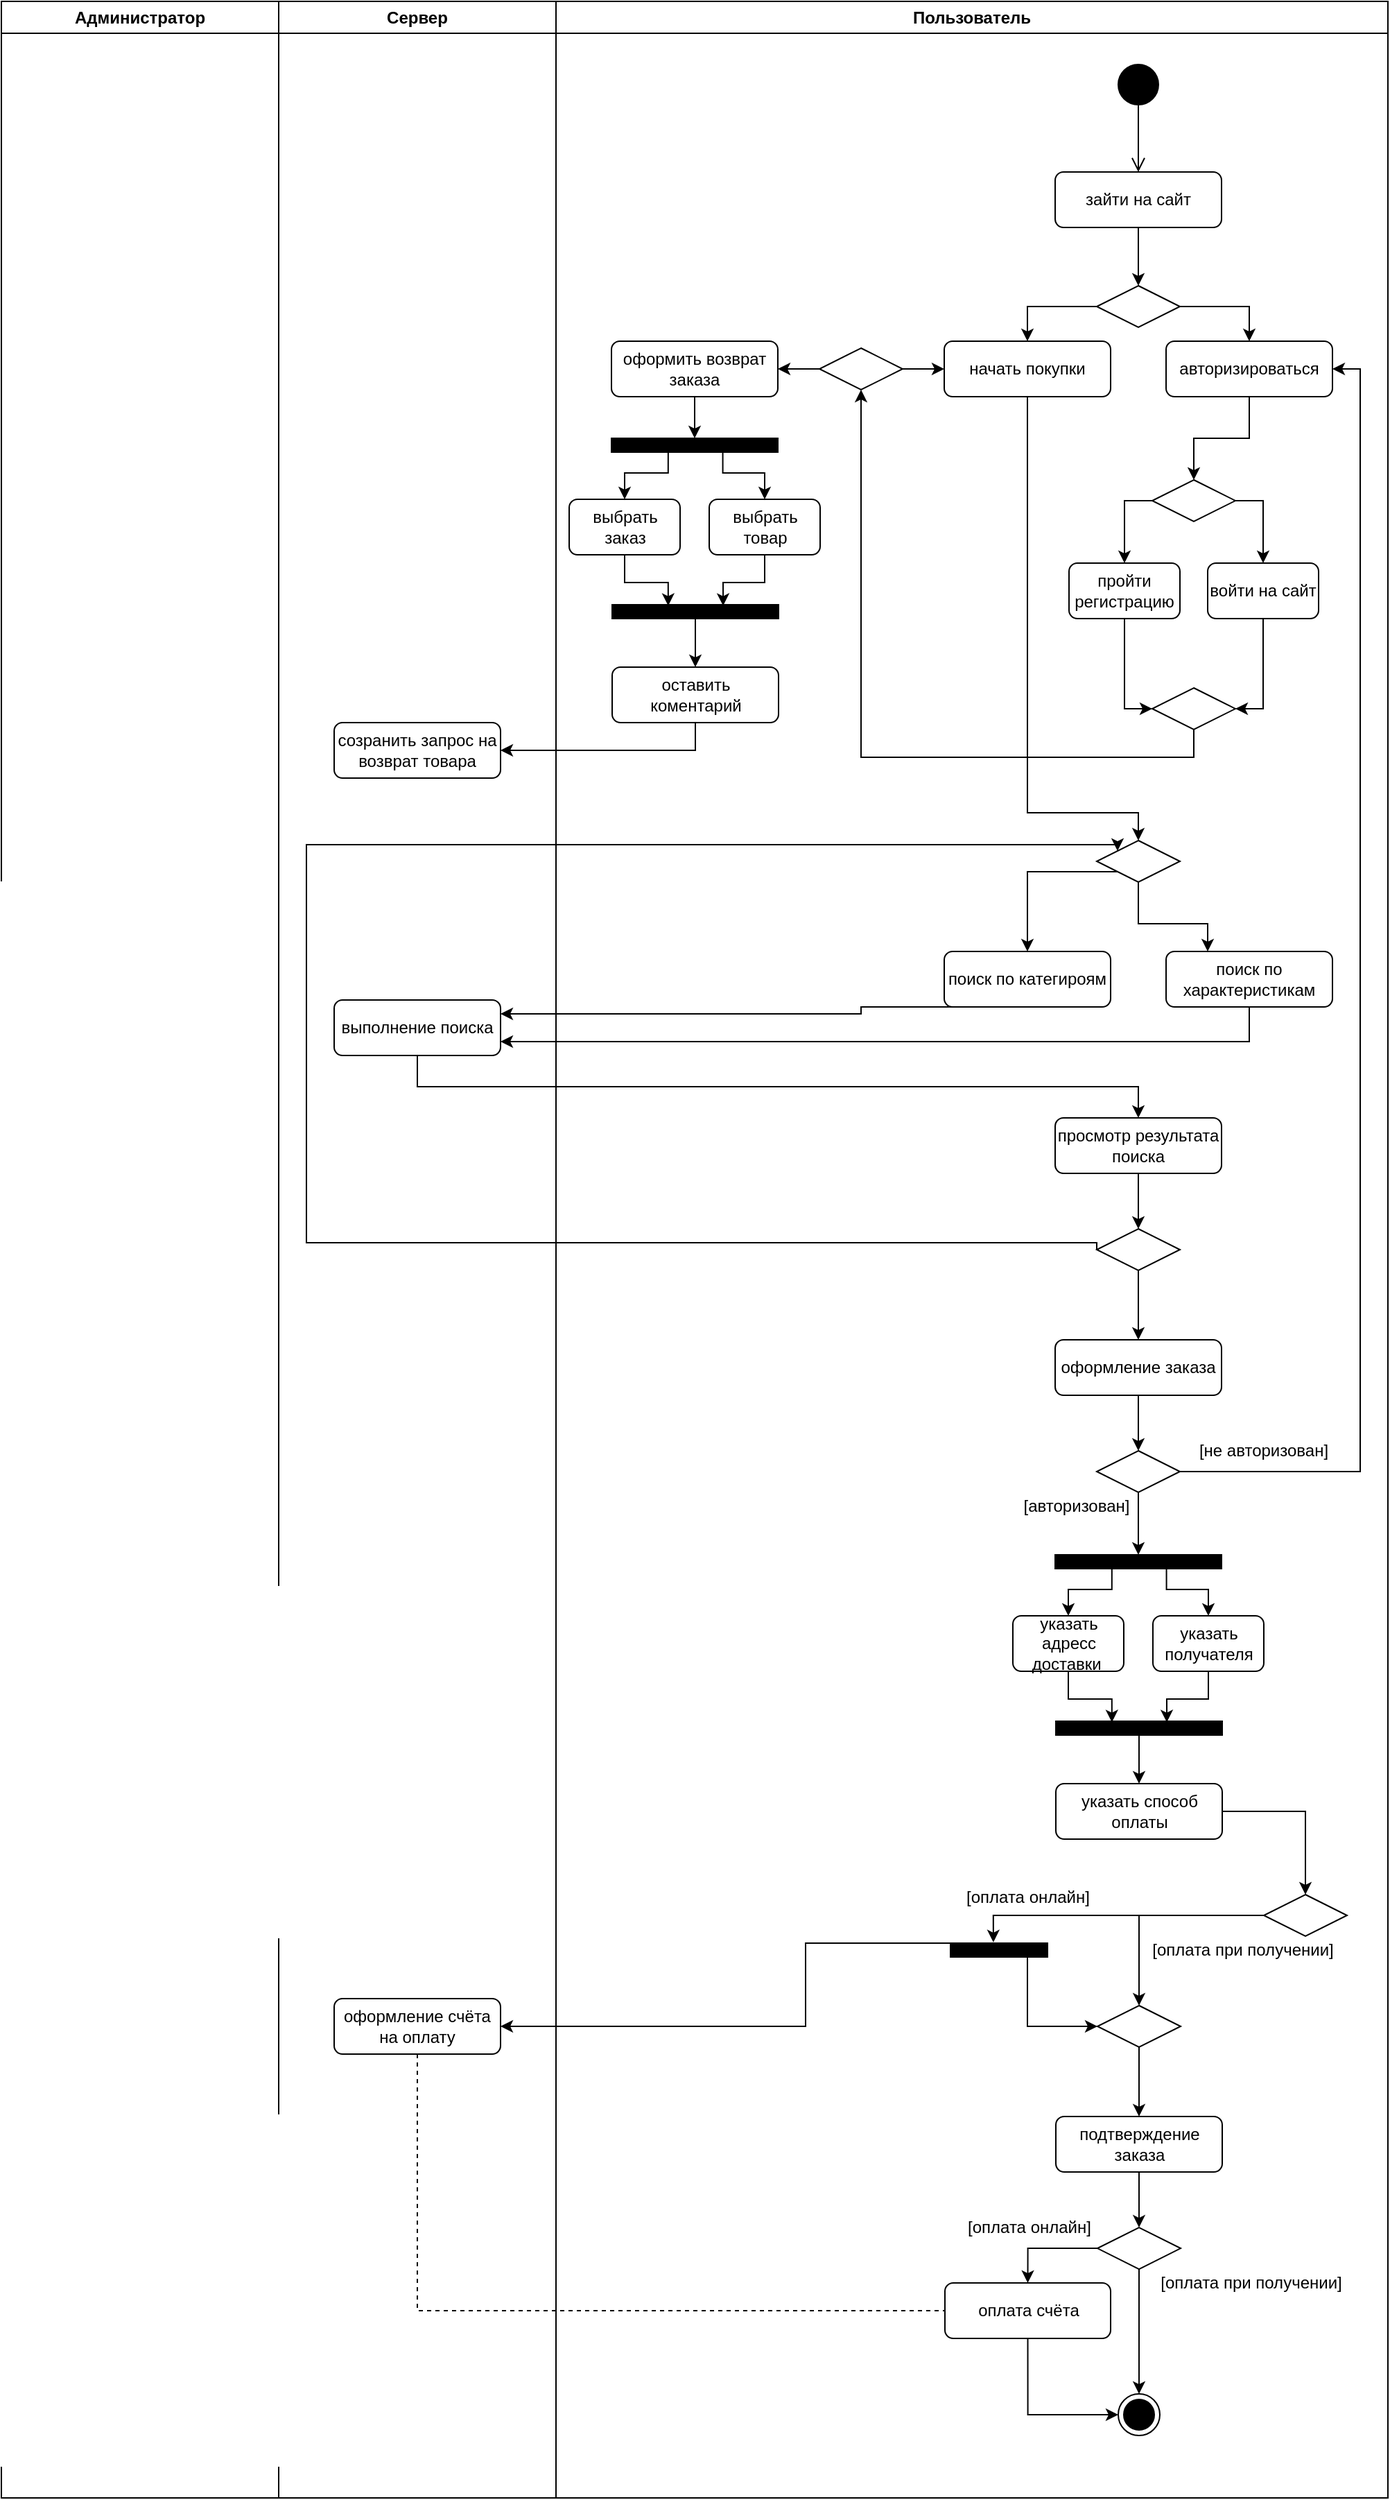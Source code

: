 <mxfile version="12.9.6" type="github">
  <diagram name="Page-1" id="e7e014a7-5840-1c2e-5031-d8a46d1fe8dd">
    <mxGraphModel dx="1708" dy="498" grid="1" gridSize="10" guides="1" tooltips="1" connect="1" arrows="1" fold="1" page="1" pageScale="1" pageWidth="1169" pageHeight="826" background="#ffffff" math="0" shadow="0">
      <root>
        <mxCell id="0" />
        <mxCell id="1" parent="0" />
        <mxCell id="2" value="Пользователь" style="swimlane;whiteSpace=wrap" parent="1" vertex="1">
          <mxGeometry x="-80" y="120" width="600" height="1800" as="geometry" />
        </mxCell>
        <mxCell id="5" value="" style="ellipse;shape=startState;fillColor=#000000;strokeColor=#000000;strokeWidth=8;" parent="2" vertex="1">
          <mxGeometry x="405" y="45" width="30" height="30" as="geometry" />
        </mxCell>
        <mxCell id="6" value="" style="edgeStyle=elbowEdgeStyle;elbow=horizontal;verticalAlign=bottom;endArrow=open;endSize=8;strokeColor=#000000;endFill=1;rounded=0;exitX=0.5;exitY=1;exitDx=0;exitDy=0;entryX=0.5;entryY=0;entryDx=0;entryDy=0;" parent="2" source="5" target="7" edge="1">
          <mxGeometry x="420" y="53" as="geometry">
            <mxPoint x="435" y="123" as="targetPoint" />
          </mxGeometry>
        </mxCell>
        <mxCell id="7" value="зайти на сайт" style="rounded=1;whiteSpace=wrap;html=1;fontFamily=Helvetica;fontSize=12;fontColor=#000000;align=center;strokeColor=#000000;fillColor=#ffffff;" parent="2" vertex="1">
          <mxGeometry x="360" y="123" width="120" height="40" as="geometry" />
        </mxCell>
        <mxCell id="OqD31-0FcYBVBra8Ghr_-73" value="" style="edgeStyle=orthogonalEdgeStyle;rounded=0;orthogonalLoop=1;jettySize=auto;html=1;strokeColor=#000000;entryX=0.5;entryY=0;entryDx=0;entryDy=0;exitX=1;exitY=0.5;exitDx=0;exitDy=0;" parent="2" source="OqD31-0FcYBVBra8Ghr_-70" target="OqD31-0FcYBVBra8Ghr_-76" edge="1">
          <mxGeometry relative="1" as="geometry">
            <mxPoint x="530.0" y="220.0" as="targetPoint" />
            <Array as="points">
              <mxPoint x="500" y="220" />
            </Array>
          </mxGeometry>
        </mxCell>
        <mxCell id="OqD31-0FcYBVBra8Ghr_-75" value="" style="edgeStyle=orthogonalEdgeStyle;rounded=0;orthogonalLoop=1;jettySize=auto;html=1;strokeColor=#000000;entryX=0.5;entryY=0;entryDx=0;entryDy=0;exitX=0;exitY=0.5;exitDx=0;exitDy=0;" parent="2" source="OqD31-0FcYBVBra8Ghr_-70" target="OqD31-0FcYBVBra8Ghr_-77" edge="1">
          <mxGeometry relative="1" as="geometry">
            <mxPoint x="310" y="220.0" as="targetPoint" />
            <Array as="points">
              <mxPoint x="340" y="220" />
            </Array>
          </mxGeometry>
        </mxCell>
        <mxCell id="OqD31-0FcYBVBra8Ghr_-70" value="" style="rhombus;whiteSpace=wrap;html=1;strokeColor=#000000;strokeWidth=1;fillColor=#FFFFFF;" parent="2" vertex="1">
          <mxGeometry x="390" y="205" width="60" height="30" as="geometry" />
        </mxCell>
        <mxCell id="OqD31-0FcYBVBra8Ghr_-71" value="" style="edgeStyle=orthogonalEdgeStyle;rounded=0;orthogonalLoop=1;jettySize=auto;html=1;strokeColor=#000000;" parent="2" source="7" target="OqD31-0FcYBVBra8Ghr_-70" edge="1">
          <mxGeometry relative="1" as="geometry">
            <mxPoint x="460.0" y="283" as="sourcePoint" />
            <mxPoint x="460.0" y="325.0" as="targetPoint" />
          </mxGeometry>
        </mxCell>
        <mxCell id="OqD31-0FcYBVBra8Ghr_-79" value="" style="edgeStyle=orthogonalEdgeStyle;rounded=0;orthogonalLoop=1;jettySize=auto;html=1;strokeColor=#000000;exitX=0.5;exitY=1;exitDx=0;exitDy=0;entryX=0.5;entryY=0;entryDx=0;entryDy=0;" parent="2" source="OqD31-0FcYBVBra8Ghr_-76" target="OqD31-0FcYBVBra8Ghr_-89" edge="1">
          <mxGeometry relative="1" as="geometry" />
        </mxCell>
        <mxCell id="OqD31-0FcYBVBra8Ghr_-76" value="авторизироваться" style="rounded=1;whiteSpace=wrap;html=1;fontFamily=Helvetica;fontSize=12;fontColor=#000000;align=center;strokeColor=#000000;fillColor=#ffffff;" parent="2" vertex="1">
          <mxGeometry x="440" y="245" width="120" height="40" as="geometry" />
        </mxCell>
        <mxCell id="OqD31-0FcYBVBra8Ghr_-88" style="edgeStyle=orthogonalEdgeStyle;rounded=0;orthogonalLoop=1;jettySize=auto;html=1;exitX=0.5;exitY=1;exitDx=0;exitDy=0;entryX=0;entryY=0.5;entryDx=0;entryDy=0;strokeColor=#000000;" parent="2" source="OqD31-0FcYBVBra8Ghr_-80" target="OqD31-0FcYBVBra8Ghr_-95" edge="1">
          <mxGeometry relative="1" as="geometry">
            <mxPoint x="470.0" y="490" as="targetPoint" />
          </mxGeometry>
        </mxCell>
        <mxCell id="OqD31-0FcYBVBra8Ghr_-80" value="пройти&lt;br&gt;регистрацию" style="rounded=1;whiteSpace=wrap;html=1;fontFamily=Helvetica;fontSize=12;fontColor=#000000;align=center;strokeColor=#000000;fillColor=#ffffff;" parent="2" vertex="1">
          <mxGeometry x="370" y="405" width="80" height="40" as="geometry" />
        </mxCell>
        <mxCell id="OqD31-0FcYBVBra8Ghr_-92" style="edgeStyle=orthogonalEdgeStyle;rounded=0;orthogonalLoop=1;jettySize=auto;html=1;exitX=0.5;exitY=1;exitDx=0;exitDy=0;entryX=1;entryY=0.5;entryDx=0;entryDy=0;strokeColor=#000000;" parent="2" source="OqD31-0FcYBVBra8Ghr_-78" target="OqD31-0FcYBVBra8Ghr_-95" edge="1">
          <mxGeometry relative="1" as="geometry">
            <mxPoint x="520.28" y="490" as="targetPoint" />
          </mxGeometry>
        </mxCell>
        <mxCell id="OqD31-0FcYBVBra8Ghr_-78" value="войти на сайт" style="rounded=1;whiteSpace=wrap;html=1;fontFamily=Helvetica;fontSize=12;fontColor=#000000;align=center;strokeColor=#000000;fillColor=#ffffff;" parent="2" vertex="1">
          <mxGeometry x="470" y="405" width="80" height="40" as="geometry" />
        </mxCell>
        <mxCell id="OqD31-0FcYBVBra8Ghr_-77" value="начать покупки" style="rounded=1;whiteSpace=wrap;html=1;fontFamily=Helvetica;fontSize=12;fontColor=#000000;align=center;strokeColor=#000000;fillColor=#ffffff;" parent="2" vertex="1">
          <mxGeometry x="280" y="245" width="120" height="40" as="geometry" />
        </mxCell>
        <mxCell id="OqD31-0FcYBVBra8Ghr_-90" style="edgeStyle=orthogonalEdgeStyle;rounded=0;orthogonalLoop=1;jettySize=auto;html=1;exitX=1;exitY=0.5;exitDx=0;exitDy=0;entryX=0.5;entryY=0;entryDx=0;entryDy=0;strokeColor=#000000;" parent="2" source="OqD31-0FcYBVBra8Ghr_-89" target="OqD31-0FcYBVBra8Ghr_-78" edge="1">
          <mxGeometry relative="1" as="geometry" />
        </mxCell>
        <mxCell id="OqD31-0FcYBVBra8Ghr_-91" style="edgeStyle=orthogonalEdgeStyle;rounded=0;orthogonalLoop=1;jettySize=auto;html=1;exitX=0;exitY=0.5;exitDx=0;exitDy=0;entryX=0.5;entryY=0;entryDx=0;entryDy=0;strokeColor=#000000;" parent="2" source="OqD31-0FcYBVBra8Ghr_-89" target="OqD31-0FcYBVBra8Ghr_-80" edge="1">
          <mxGeometry relative="1" as="geometry">
            <Array as="points">
              <mxPoint x="410" y="360" />
            </Array>
          </mxGeometry>
        </mxCell>
        <mxCell id="OqD31-0FcYBVBra8Ghr_-89" value="" style="rhombus;whiteSpace=wrap;html=1;strokeColor=#000000;strokeWidth=1;fillColor=#FFFFFF;" parent="2" vertex="1">
          <mxGeometry x="430" y="345" width="60" height="30" as="geometry" />
        </mxCell>
        <mxCell id="OqD31-0FcYBVBra8Ghr_-98" style="edgeStyle=orthogonalEdgeStyle;rounded=0;orthogonalLoop=1;jettySize=auto;html=1;exitX=0.5;exitY=1;exitDx=0;exitDy=0;entryX=0.25;entryY=0;entryDx=0;entryDy=0;strokeColor=#000000;" parent="2" source="OqD31-0FcYBVBra8Ghr_-94" target="OqD31-0FcYBVBra8Ghr_-97" edge="1">
          <mxGeometry relative="1" as="geometry">
            <Array as="points">
              <mxPoint x="420" y="665" />
              <mxPoint x="470" y="665" />
            </Array>
          </mxGeometry>
        </mxCell>
        <mxCell id="OqD31-0FcYBVBra8Ghr_-99" style="edgeStyle=orthogonalEdgeStyle;rounded=0;orthogonalLoop=1;jettySize=auto;html=1;exitX=0;exitY=1;exitDx=0;exitDy=0;entryX=0.5;entryY=0;entryDx=0;entryDy=0;strokeColor=#000000;" parent="2" source="OqD31-0FcYBVBra8Ghr_-94" target="OqD31-0FcYBVBra8Ghr_-96" edge="1">
          <mxGeometry relative="1" as="geometry">
            <Array as="points">
              <mxPoint x="340" y="628" />
            </Array>
          </mxGeometry>
        </mxCell>
        <mxCell id="OqD31-0FcYBVBra8Ghr_-94" value="" style="rhombus;whiteSpace=wrap;html=1;strokeColor=#000000;strokeWidth=1;fillColor=#FFFFFF;" parent="2" vertex="1">
          <mxGeometry x="390" y="605" width="60" height="30" as="geometry" />
        </mxCell>
        <mxCell id="IPkGaxnjFUjAPC7KylH0-10" style="edgeStyle=orthogonalEdgeStyle;rounded=0;orthogonalLoop=1;jettySize=auto;html=1;exitX=0.5;exitY=1;exitDx=0;exitDy=0;entryX=0.5;entryY=1;entryDx=0;entryDy=0;" edge="1" parent="2" source="OqD31-0FcYBVBra8Ghr_-95" target="IPkGaxnjFUjAPC7KylH0-8">
          <mxGeometry relative="1" as="geometry">
            <Array as="points">
              <mxPoint x="460" y="545" />
              <mxPoint x="220" y="545" />
            </Array>
          </mxGeometry>
        </mxCell>
        <mxCell id="OqD31-0FcYBVBra8Ghr_-95" value="" style="rhombus;whiteSpace=wrap;html=1;strokeColor=#000000;strokeWidth=1;fillColor=#FFFFFF;" parent="2" vertex="1">
          <mxGeometry x="430" y="495" width="60" height="30" as="geometry" />
        </mxCell>
        <mxCell id="OqD31-0FcYBVBra8Ghr_-96" value="поиск по категироям" style="rounded=1;whiteSpace=wrap;html=1;fontFamily=Helvetica;fontSize=12;fontColor=#000000;align=center;strokeColor=#000000;fillColor=#ffffff;" parent="2" vertex="1">
          <mxGeometry x="280" y="685" width="120" height="40" as="geometry" />
        </mxCell>
        <mxCell id="OqD31-0FcYBVBra8Ghr_-97" value="поиск по&lt;br&gt;характеристикам" style="rounded=1;whiteSpace=wrap;html=1;fontFamily=Helvetica;fontSize=12;fontColor=#000000;align=center;strokeColor=#000000;fillColor=#ffffff;" parent="2" vertex="1">
          <mxGeometry x="440" y="685" width="120" height="40" as="geometry" />
        </mxCell>
        <mxCell id="OqD31-0FcYBVBra8Ghr_-93" style="edgeStyle=orthogonalEdgeStyle;rounded=0;orthogonalLoop=1;jettySize=auto;html=1;exitX=0.5;exitY=1;exitDx=0;exitDy=0;strokeColor=#000000;entryX=0.5;entryY=0;entryDx=0;entryDy=0;" parent="2" source="OqD31-0FcYBVBra8Ghr_-77" target="OqD31-0FcYBVBra8Ghr_-94" edge="1">
          <mxGeometry relative="1" as="geometry">
            <mxPoint x="310" y="565" as="targetPoint" />
            <Array as="points">
              <mxPoint x="340" y="585" />
              <mxPoint x="420" y="585" />
            </Array>
          </mxGeometry>
        </mxCell>
        <mxCell id="OqD31-0FcYBVBra8Ghr_-119" value="" style="edgeStyle=orthogonalEdgeStyle;rounded=0;orthogonalLoop=1;jettySize=auto;html=1;strokeColor=#000000;entryX=0.5;entryY=0;entryDx=0;entryDy=0;" parent="2" source="OqD31-0FcYBVBra8Ghr_-117" target="OqD31-0FcYBVBra8Ghr_-120" edge="1">
          <mxGeometry relative="1" as="geometry">
            <mxPoint x="420" y="885" as="targetPoint" />
          </mxGeometry>
        </mxCell>
        <mxCell id="OqD31-0FcYBVBra8Ghr_-117" value="просмотр результата поиска" style="rounded=1;whiteSpace=wrap;html=1;fontFamily=Helvetica;fontSize=12;fontColor=#000000;align=center;strokeColor=#000000;fillColor=#ffffff;" parent="2" vertex="1">
          <mxGeometry x="360" y="805" width="120" height="40" as="geometry" />
        </mxCell>
        <mxCell id="OqD31-0FcYBVBra8Ghr_-127" style="edgeStyle=orthogonalEdgeStyle;rounded=0;orthogonalLoop=1;jettySize=auto;html=1;exitX=0;exitY=0.5;exitDx=0;exitDy=0;entryX=0;entryY=0;entryDx=0;entryDy=0;strokeColor=#000000;" parent="2" source="OqD31-0FcYBVBra8Ghr_-120" target="OqD31-0FcYBVBra8Ghr_-94" edge="1">
          <mxGeometry relative="1" as="geometry">
            <Array as="points">
              <mxPoint x="-180" y="895" />
              <mxPoint x="-180" y="608" />
            </Array>
          </mxGeometry>
        </mxCell>
        <mxCell id="OqD31-0FcYBVBra8Ghr_-120" value="" style="rhombus;whiteSpace=wrap;html=1;strokeColor=#000000;strokeWidth=1;fillColor=#FFFFFF;" parent="2" vertex="1">
          <mxGeometry x="390" y="885" width="60" height="30" as="geometry" />
        </mxCell>
        <mxCell id="OqD31-0FcYBVBra8Ghr_-129" value="" style="edgeStyle=orthogonalEdgeStyle;rounded=0;orthogonalLoop=1;jettySize=auto;html=1;strokeColor=#000000;exitX=0.5;exitY=1;exitDx=0;exitDy=0;" parent="2" source="OqD31-0FcYBVBra8Ghr_-146" target="OqD31-0FcYBVBra8Ghr_-130" edge="1">
          <mxGeometry relative="1" as="geometry">
            <mxPoint x="420.5" y="1085" as="sourcePoint" />
            <mxPoint x="420" y="1025" as="targetPoint" />
            <Array as="points" />
          </mxGeometry>
        </mxCell>
        <mxCell id="OqD31-0FcYBVBra8Ghr_-145" style="edgeStyle=orthogonalEdgeStyle;rounded=0;orthogonalLoop=1;jettySize=auto;html=1;exitX=0.5;exitY=1;exitDx=0;exitDy=0;entryX=0.5;entryY=0;entryDx=0;entryDy=0;strokeColor=#000000;" parent="2" source="OqD31-0FcYBVBra8Ghr_-125" target="OqD31-0FcYBVBra8Ghr_-146" edge="1">
          <mxGeometry relative="1" as="geometry">
            <mxPoint x="420.5" y="1045" as="targetPoint" />
          </mxGeometry>
        </mxCell>
        <mxCell id="OqD31-0FcYBVBra8Ghr_-125" value="оформление заказа" style="rounded=1;whiteSpace=wrap;html=1;fontFamily=Helvetica;fontSize=12;fontColor=#000000;align=center;strokeColor=#000000;fillColor=#ffffff;" parent="2" vertex="1">
          <mxGeometry x="360" y="965" width="120" height="40" as="geometry" />
        </mxCell>
        <mxCell id="OqD31-0FcYBVBra8Ghr_-126" value="" style="edgeStyle=orthogonalEdgeStyle;rounded=0;orthogonalLoop=1;jettySize=auto;html=1;strokeColor=#000000;" parent="2" source="OqD31-0FcYBVBra8Ghr_-120" target="OqD31-0FcYBVBra8Ghr_-125" edge="1">
          <mxGeometry relative="1" as="geometry">
            <mxPoint x="460" y="1035" as="sourcePoint" />
            <mxPoint x="460" y="1115" as="targetPoint" />
          </mxGeometry>
        </mxCell>
        <mxCell id="OqD31-0FcYBVBra8Ghr_-130" value="" style="html=1;points=[];perimeter=orthogonalPerimeter;strokeColor=#000000;strokeWidth=1;fillColor=#000000;rotation=90;" parent="2" vertex="1">
          <mxGeometry x="415" y="1065" width="10" height="120" as="geometry" />
        </mxCell>
        <mxCell id="OqD31-0FcYBVBra8Ghr_-140" style="edgeStyle=orthogonalEdgeStyle;rounded=0;orthogonalLoop=1;jettySize=auto;html=1;strokeColor=#000000;entryX=0.5;entryY=0;entryDx=0;entryDy=0;" parent="2" source="OqD31-0FcYBVBra8Ghr_-136" target="OqD31-0FcYBVBra8Ghr_-131" edge="1">
          <mxGeometry relative="1" as="geometry" />
        </mxCell>
        <mxCell id="OqD31-0FcYBVBra8Ghr_-131" value="указать способ оплаты" style="rounded=1;whiteSpace=wrap;html=1;fontFamily=Helvetica;fontSize=12;fontColor=#000000;align=center;strokeColor=#000000;fillColor=#ffffff;" parent="2" vertex="1">
          <mxGeometry x="360.5" y="1285" width="120" height="40" as="geometry" />
        </mxCell>
        <mxCell id="OqD31-0FcYBVBra8Ghr_-137" style="edgeStyle=orthogonalEdgeStyle;rounded=0;orthogonalLoop=1;jettySize=auto;html=1;exitX=0.5;exitY=1;exitDx=0;exitDy=0;entryX=0.08;entryY=0.663;entryDx=0;entryDy=0;entryPerimeter=0;strokeColor=#000000;" parent="2" source="OqD31-0FcYBVBra8Ghr_-132" target="OqD31-0FcYBVBra8Ghr_-136" edge="1">
          <mxGeometry relative="1" as="geometry" />
        </mxCell>
        <mxCell id="OqD31-0FcYBVBra8Ghr_-132" value="указать адресс доставки&amp;nbsp;" style="rounded=1;whiteSpace=wrap;html=1;fontFamily=Helvetica;fontSize=12;fontColor=#000000;align=center;strokeColor=#000000;fillColor=#ffffff;" parent="2" vertex="1">
          <mxGeometry x="329.5" y="1164" width="80" height="40" as="geometry" />
        </mxCell>
        <mxCell id="OqD31-0FcYBVBra8Ghr_-138" style="edgeStyle=orthogonalEdgeStyle;rounded=0;orthogonalLoop=1;jettySize=auto;html=1;exitX=0.5;exitY=1;exitDx=0;exitDy=0;strokeColor=#000000;entryX=0.08;entryY=0.333;entryDx=0;entryDy=0;entryPerimeter=0;" parent="2" source="OqD31-0FcYBVBra8Ghr_-133" target="OqD31-0FcYBVBra8Ghr_-136" edge="1">
          <mxGeometry relative="1" as="geometry">
            <mxPoint x="440.5" y="1235" as="targetPoint" />
          </mxGeometry>
        </mxCell>
        <mxCell id="OqD31-0FcYBVBra8Ghr_-133" value="указать получателя" style="rounded=1;whiteSpace=wrap;html=1;fontFamily=Helvetica;fontSize=12;fontColor=#000000;align=center;strokeColor=#000000;fillColor=#ffffff;" parent="2" vertex="1">
          <mxGeometry x="430.5" y="1164" width="80" height="40" as="geometry" />
        </mxCell>
        <mxCell id="OqD31-0FcYBVBra8Ghr_-134" style="edgeStyle=orthogonalEdgeStyle;rounded=0;orthogonalLoop=1;jettySize=auto;html=1;exitX=0.838;exitY=0.659;exitDx=0;exitDy=0;strokeColor=#000000;entryX=0.5;entryY=0;entryDx=0;entryDy=0;exitPerimeter=0;" parent="2" source="OqD31-0FcYBVBra8Ghr_-130" target="OqD31-0FcYBVBra8Ghr_-132" edge="1">
          <mxGeometry relative="1" as="geometry">
            <mxPoint x="400.5" y="1140" as="sourcePoint" />
            <Array as="points">
              <mxPoint x="401.5" y="1145" />
              <mxPoint x="369.5" y="1145" />
            </Array>
          </mxGeometry>
        </mxCell>
        <mxCell id="OqD31-0FcYBVBra8Ghr_-135" style="edgeStyle=orthogonalEdgeStyle;rounded=0;orthogonalLoop=1;jettySize=auto;html=1;exitX=0.941;exitY=0.331;exitDx=0;exitDy=0;strokeColor=#000000;entryX=0.5;entryY=0;entryDx=0;entryDy=0;exitPerimeter=0;" parent="2" source="OqD31-0FcYBVBra8Ghr_-130" target="OqD31-0FcYBVBra8Ghr_-133" edge="1">
          <mxGeometry relative="1" as="geometry">
            <mxPoint x="440.5" y="1145" as="sourcePoint" />
            <Array as="points">
              <mxPoint x="440.5" y="1145" />
              <mxPoint x="470.5" y="1145" />
            </Array>
          </mxGeometry>
        </mxCell>
        <mxCell id="OqD31-0FcYBVBra8Ghr_-136" value="" style="html=1;points=[];perimeter=orthogonalPerimeter;strokeColor=#000000;strokeWidth=1;fillColor=#000000;rotation=90;" parent="2" vertex="1">
          <mxGeometry x="415.5" y="1185" width="10" height="120" as="geometry" />
        </mxCell>
        <mxCell id="OqD31-0FcYBVBra8Ghr_-146" value="" style="rhombus;whiteSpace=wrap;html=1;strokeColor=#000000;strokeWidth=1;fillColor=#FFFFFF;" parent="2" vertex="1">
          <mxGeometry x="390" y="1045" width="60" height="30" as="geometry" />
        </mxCell>
        <mxCell id="OqD31-0FcYBVBra8Ghr_-147" style="edgeStyle=orthogonalEdgeStyle;rounded=0;orthogonalLoop=1;jettySize=auto;html=1;exitX=1;exitY=0.5;exitDx=0;exitDy=0;strokeColor=#000000;entryX=1;entryY=0.5;entryDx=0;entryDy=0;" parent="2" source="OqD31-0FcYBVBra8Ghr_-146" target="OqD31-0FcYBVBra8Ghr_-76" edge="1">
          <mxGeometry relative="1" as="geometry">
            <mxPoint x="580" y="263.286" as="targetPoint" />
          </mxGeometry>
        </mxCell>
        <mxCell id="OqD31-0FcYBVBra8Ghr_-148" value="[не авторизован]" style="text;html=1;align=center;verticalAlign=middle;resizable=0;points=[];autosize=1;" parent="2" vertex="1">
          <mxGeometry x="455" y="1035" width="110" height="20" as="geometry" />
        </mxCell>
        <mxCell id="OqD31-0FcYBVBra8Ghr_-149" value="[авторизован]" style="text;html=1;align=center;verticalAlign=middle;resizable=0;points=[];autosize=1;" parent="2" vertex="1">
          <mxGeometry x="329.5" y="1075" width="90" height="20" as="geometry" />
        </mxCell>
        <mxCell id="OqD31-0FcYBVBra8Ghr_-156" value="[оплата онлайн]" style="text;html=1;align=center;verticalAlign=middle;resizable=0;points=[];autosize=1;" parent="2" vertex="1">
          <mxGeometry x="290" y="1357" width="100" height="20" as="geometry" />
        </mxCell>
        <mxCell id="OqD31-0FcYBVBra8Ghr_-157" value="[оплата при получении]" style="text;html=1;align=center;verticalAlign=middle;resizable=0;points=[];autosize=1;" parent="2" vertex="1">
          <mxGeometry x="419.5" y="1395" width="150" height="20" as="geometry" />
        </mxCell>
        <mxCell id="OqD31-0FcYBVBra8Ghr_-167" value="" style="edgeStyle=orthogonalEdgeStyle;rounded=0;orthogonalLoop=1;jettySize=auto;html=1;strokeColor=#000000;entryX=0;entryY=0.5;entryDx=0;entryDy=0;" parent="2" source="OqD31-0FcYBVBra8Ghr_-158" target="OqD31-0FcYBVBra8Ghr_-168" edge="1">
          <mxGeometry relative="1" as="geometry">
            <mxPoint x="319.5" y="1550" as="targetPoint" />
            <Array as="points">
              <mxPoint x="340" y="1405" />
              <mxPoint x="340" y="1460" />
            </Array>
          </mxGeometry>
        </mxCell>
        <mxCell id="OqD31-0FcYBVBra8Ghr_-158" value="" style="html=1;points=[];perimeter=orthogonalPerimeter;strokeColor=#000000;strokeWidth=1;fillColor=#000000;rotation=90;" parent="2" vertex="1">
          <mxGeometry x="314.5" y="1370" width="10" height="70" as="geometry" />
        </mxCell>
        <mxCell id="OqD31-0FcYBVBra8Ghr_-165" value="подтверждение заказа" style="rounded=1;whiteSpace=wrap;html=1;fontFamily=Helvetica;fontSize=12;fontColor=#000000;align=center;strokeColor=#000000;fillColor=#ffffff;" parent="2" vertex="1">
          <mxGeometry x="360.5" y="1525" width="120" height="40" as="geometry" />
        </mxCell>
        <mxCell id="OqD31-0FcYBVBra8Ghr_-169" style="edgeStyle=orthogonalEdgeStyle;rounded=0;orthogonalLoop=1;jettySize=auto;html=1;exitX=0.5;exitY=1;exitDx=0;exitDy=0;entryX=0.5;entryY=0;entryDx=0;entryDy=0;strokeColor=#000000;" parent="2" source="OqD31-0FcYBVBra8Ghr_-168" target="OqD31-0FcYBVBra8Ghr_-165" edge="1">
          <mxGeometry relative="1" as="geometry" />
        </mxCell>
        <mxCell id="OqD31-0FcYBVBra8Ghr_-168" value="" style="rhombus;whiteSpace=wrap;html=1;strokeColor=#000000;strokeWidth=1;fillColor=#FFFFFF;" parent="2" vertex="1">
          <mxGeometry x="390.5" y="1445" width="60" height="30" as="geometry" />
        </mxCell>
        <mxCell id="OqD31-0FcYBVBra8Ghr_-175" value="" style="edgeStyle=orthogonalEdgeStyle;rounded=0;orthogonalLoop=1;jettySize=auto;html=1;strokeColor=#000000;entryX=0.5;entryY=0;entryDx=0;entryDy=0;exitX=0;exitY=0.5;exitDx=0;exitDy=0;" parent="2" source="OqD31-0FcYBVBra8Ghr_-170" target="OqD31-0FcYBVBra8Ghr_-176" edge="1">
          <mxGeometry relative="1" as="geometry">
            <mxPoint x="310.5" y="1620.01" as="targetPoint" />
          </mxGeometry>
        </mxCell>
        <mxCell id="OqD31-0FcYBVBra8Ghr_-178" value="" style="edgeStyle=orthogonalEdgeStyle;rounded=0;orthogonalLoop=1;jettySize=auto;html=1;strokeColor=#000000;entryX=0.5;entryY=0;entryDx=0;entryDy=0;" parent="2" source="OqD31-0FcYBVBra8Ghr_-170" target="OqD31-0FcYBVBra8Ghr_-179" edge="1">
          <mxGeometry relative="1" as="geometry">
            <mxPoint x="420.5" y="1715.01" as="targetPoint" />
          </mxGeometry>
        </mxCell>
        <mxCell id="OqD31-0FcYBVBra8Ghr_-170" value="" style="rhombus;whiteSpace=wrap;html=1;strokeColor=#000000;strokeWidth=1;fillColor=#FFFFFF;" parent="2" vertex="1">
          <mxGeometry x="390.5" y="1605.01" width="60" height="30" as="geometry" />
        </mxCell>
        <mxCell id="OqD31-0FcYBVBra8Ghr_-171" value="" style="edgeStyle=orthogonalEdgeStyle;rounded=0;orthogonalLoop=1;jettySize=auto;html=1;strokeColor=#000000;entryX=0.5;entryY=0;entryDx=0;entryDy=0;exitX=0.5;exitY=1;exitDx=0;exitDy=0;" parent="2" source="OqD31-0FcYBVBra8Ghr_-165" target="OqD31-0FcYBVBra8Ghr_-170" edge="1">
          <mxGeometry relative="1" as="geometry">
            <mxPoint x="420.983" y="1555.001" as="sourcePoint" />
            <mxPoint x="421" y="1635.01" as="targetPoint" />
          </mxGeometry>
        </mxCell>
        <mxCell id="OqD31-0FcYBVBra8Ghr_-172" value="[оплата при получении]" style="text;html=1;align=center;verticalAlign=middle;resizable=0;points=[];autosize=1;" parent="2" vertex="1">
          <mxGeometry x="425.5" y="1635.01" width="150" height="20" as="geometry" />
        </mxCell>
        <mxCell id="OqD31-0FcYBVBra8Ghr_-173" value="[оплата онлайн]" style="text;html=1;align=center;verticalAlign=middle;resizable=0;points=[];autosize=1;" parent="2" vertex="1">
          <mxGeometry x="290.5" y="1595" width="100" height="20" as="geometry" />
        </mxCell>
        <mxCell id="OqD31-0FcYBVBra8Ghr_-181" style="edgeStyle=orthogonalEdgeStyle;rounded=0;orthogonalLoop=1;jettySize=auto;html=1;exitX=0.5;exitY=1;exitDx=0;exitDy=0;entryX=0;entryY=0.5;entryDx=0;entryDy=0;endArrow=classic;endFill=1;strokeColor=#000000;" parent="2" source="OqD31-0FcYBVBra8Ghr_-176" target="OqD31-0FcYBVBra8Ghr_-179" edge="1">
          <mxGeometry relative="1" as="geometry" />
        </mxCell>
        <mxCell id="OqD31-0FcYBVBra8Ghr_-176" value="оплата счёта" style="rounded=1;whiteSpace=wrap;html=1;fontFamily=Helvetica;fontSize=12;fontColor=#000000;align=center;strokeColor=#000000;fillColor=#ffffff;" parent="2" vertex="1">
          <mxGeometry x="280.5" y="1645" width="119.5" height="40" as="geometry" />
        </mxCell>
        <mxCell id="OqD31-0FcYBVBra8Ghr_-179" value="" style="ellipse;html=1;shape=endState;fillColor=#000000;strokeColor=#000000;" parent="2" vertex="1">
          <mxGeometry x="405.5" y="1725" width="30" height="30" as="geometry" />
        </mxCell>
        <mxCell id="IPkGaxnjFUjAPC7KylH0-13" style="edgeStyle=orthogonalEdgeStyle;rounded=0;orthogonalLoop=1;jettySize=auto;html=1;exitX=1;exitY=0.5;exitDx=0;exitDy=0;entryX=0;entryY=0.5;entryDx=0;entryDy=0;" edge="1" parent="2" source="IPkGaxnjFUjAPC7KylH0-8" target="OqD31-0FcYBVBra8Ghr_-77">
          <mxGeometry relative="1" as="geometry" />
        </mxCell>
        <mxCell id="IPkGaxnjFUjAPC7KylH0-8" value="" style="rhombus;whiteSpace=wrap;html=1;strokeColor=#000000;strokeWidth=1;fillColor=#FFFFFF;" vertex="1" parent="2">
          <mxGeometry x="190" y="250" width="60" height="30" as="geometry" />
        </mxCell>
        <mxCell id="IPkGaxnjFUjAPC7KylH0-19" value="" style="edgeStyle=orthogonalEdgeStyle;rounded=0;orthogonalLoop=1;jettySize=auto;html=1;entryX=0;entryY=0.5;entryDx=0;entryDy=0;entryPerimeter=0;" edge="1" parent="2" source="IPkGaxnjFUjAPC7KylH0-16" target="IPkGaxnjFUjAPC7KylH0-20">
          <mxGeometry relative="1" as="geometry">
            <mxPoint x="100" y="320" as="targetPoint" />
          </mxGeometry>
        </mxCell>
        <mxCell id="IPkGaxnjFUjAPC7KylH0-16" value="оформить возврат заказа" style="rounded=1;whiteSpace=wrap;html=1;fontFamily=Helvetica;fontSize=12;fontColor=#000000;align=center;strokeColor=#000000;fillColor=#ffffff;" vertex="1" parent="2">
          <mxGeometry x="40" y="245" width="120" height="40" as="geometry" />
        </mxCell>
        <mxCell id="IPkGaxnjFUjAPC7KylH0-17" value="" style="edgeStyle=orthogonalEdgeStyle;rounded=0;orthogonalLoop=1;jettySize=auto;html=1;" edge="1" parent="2" source="IPkGaxnjFUjAPC7KylH0-8" target="IPkGaxnjFUjAPC7KylH0-16">
          <mxGeometry relative="1" as="geometry">
            <mxPoint x="110" y="385" as="sourcePoint" />
            <mxPoint x="30" y="385" as="targetPoint" />
          </mxGeometry>
        </mxCell>
        <mxCell id="IPkGaxnjFUjAPC7KylH0-20" value="" style="html=1;points=[];perimeter=orthogonalPerimeter;strokeColor=#000000;strokeWidth=1;fillColor=#000000;rotation=90;" vertex="1" parent="2">
          <mxGeometry x="95" y="260" width="10" height="120" as="geometry" />
        </mxCell>
        <mxCell id="IPkGaxnjFUjAPC7KylH0-22" value="выбрать заказ" style="rounded=1;whiteSpace=wrap;html=1;fontFamily=Helvetica;fontSize=12;fontColor=#000000;align=center;strokeColor=#000000;fillColor=#ffffff;" vertex="1" parent="2">
          <mxGeometry x="9.5" y="359" width="80" height="40" as="geometry" />
        </mxCell>
        <mxCell id="IPkGaxnjFUjAPC7KylH0-24" value="выбрать товар" style="rounded=1;whiteSpace=wrap;html=1;fontFamily=Helvetica;fontSize=12;fontColor=#000000;align=center;strokeColor=#000000;fillColor=#ffffff;" vertex="1" parent="2">
          <mxGeometry x="110.5" y="359" width="80" height="40" as="geometry" />
        </mxCell>
        <mxCell id="IPkGaxnjFUjAPC7KylH0-25" style="edgeStyle=orthogonalEdgeStyle;rounded=0;orthogonalLoop=1;jettySize=auto;html=1;exitX=0.838;exitY=0.659;exitDx=0;exitDy=0;strokeColor=#000000;entryX=0.5;entryY=0;entryDx=0;entryDy=0;exitPerimeter=0;" edge="1" parent="2" source="IPkGaxnjFUjAPC7KylH0-20" target="IPkGaxnjFUjAPC7KylH0-22">
          <mxGeometry relative="1" as="geometry">
            <mxPoint x="160.5" y="215" as="sourcePoint" />
            <Array as="points">
              <mxPoint x="81.5" y="340" />
              <mxPoint x="49.5" y="340" />
            </Array>
          </mxGeometry>
        </mxCell>
        <mxCell id="IPkGaxnjFUjAPC7KylH0-26" style="edgeStyle=orthogonalEdgeStyle;rounded=0;orthogonalLoop=1;jettySize=auto;html=1;exitX=0.941;exitY=0.331;exitDx=0;exitDy=0;strokeColor=#000000;entryX=0.5;entryY=0;entryDx=0;entryDy=0;exitPerimeter=0;" edge="1" parent="2" source="IPkGaxnjFUjAPC7KylH0-20" target="IPkGaxnjFUjAPC7KylH0-24">
          <mxGeometry relative="1" as="geometry">
            <mxPoint x="200.5" y="220" as="sourcePoint" />
            <Array as="points">
              <mxPoint x="120.5" y="340" />
              <mxPoint x="150.5" y="340" />
            </Array>
          </mxGeometry>
        </mxCell>
        <mxCell id="IPkGaxnjFUjAPC7KylH0-32" value="" style="edgeStyle=orthogonalEdgeStyle;rounded=0;orthogonalLoop=1;jettySize=auto;html=1;entryX=0.5;entryY=0;entryDx=0;entryDy=0;" edge="1" parent="2" source="IPkGaxnjFUjAPC7KylH0-27" target="IPkGaxnjFUjAPC7KylH0-30">
          <mxGeometry relative="1" as="geometry">
            <mxPoint x="100.5" y="635" as="targetPoint" />
          </mxGeometry>
        </mxCell>
        <mxCell id="IPkGaxnjFUjAPC7KylH0-27" value="" style="html=1;points=[];perimeter=orthogonalPerimeter;strokeColor=#000000;strokeWidth=1;fillColor=#000000;rotation=90;" vertex="1" parent="2">
          <mxGeometry x="95.5" y="380" width="10" height="120" as="geometry" />
        </mxCell>
        <mxCell id="IPkGaxnjFUjAPC7KylH0-21" style="edgeStyle=orthogonalEdgeStyle;rounded=0;orthogonalLoop=1;jettySize=auto;html=1;exitX=0.5;exitY=1;exitDx=0;exitDy=0;entryX=0.08;entryY=0.663;entryDx=0;entryDy=0;entryPerimeter=0;strokeColor=#000000;" edge="1" parent="2" source="IPkGaxnjFUjAPC7KylH0-22" target="IPkGaxnjFUjAPC7KylH0-27">
          <mxGeometry relative="1" as="geometry" />
        </mxCell>
        <mxCell id="IPkGaxnjFUjAPC7KylH0-23" style="edgeStyle=orthogonalEdgeStyle;rounded=0;orthogonalLoop=1;jettySize=auto;html=1;exitX=0.5;exitY=1;exitDx=0;exitDy=0;strokeColor=#000000;entryX=0.08;entryY=0.333;entryDx=0;entryDy=0;entryPerimeter=0;" edge="1" parent="2" source="IPkGaxnjFUjAPC7KylH0-24" target="IPkGaxnjFUjAPC7KylH0-27">
          <mxGeometry relative="1" as="geometry">
            <mxPoint x="200.5" y="310" as="targetPoint" />
          </mxGeometry>
        </mxCell>
        <mxCell id="IPkGaxnjFUjAPC7KylH0-30" value="оставить коментарий" style="rounded=1;whiteSpace=wrap;html=1;fontFamily=Helvetica;fontSize=12;fontColor=#000000;align=center;strokeColor=#000000;fillColor=#ffffff;" vertex="1" parent="2">
          <mxGeometry x="40.5" y="480" width="120" height="40" as="geometry" />
        </mxCell>
        <mxCell id="3" value="Сервер" style="swimlane;whiteSpace=wrap" parent="1" vertex="1">
          <mxGeometry x="-280" y="120" width="200" height="1800" as="geometry" />
        </mxCell>
        <mxCell id="OqD31-0FcYBVBra8Ghr_-113" value="выполнение поиска" style="rounded=1;whiteSpace=wrap;html=1;fontFamily=Helvetica;fontSize=12;fontColor=#000000;align=center;strokeColor=#000000;fillColor=#ffffff;" parent="3" vertex="1">
          <mxGeometry x="40" y="720" width="120" height="40" as="geometry" />
        </mxCell>
        <mxCell id="OqD31-0FcYBVBra8Ghr_-163" value="оформление счёта на оплату" style="rounded=1;whiteSpace=wrap;html=1;fontFamily=Helvetica;fontSize=12;fontColor=#000000;align=center;strokeColor=#000000;fillColor=#ffffff;" parent="3" vertex="1">
          <mxGeometry x="40" y="1440" width="120" height="40" as="geometry" />
        </mxCell>
        <mxCell id="IPkGaxnjFUjAPC7KylH0-33" value="созранить запрос на возврат товара" style="rounded=1;whiteSpace=wrap;html=1;fontFamily=Helvetica;fontSize=12;fontColor=#000000;align=center;strokeColor=#000000;fillColor=#ffffff;" vertex="1" parent="3">
          <mxGeometry x="40" y="520" width="120" height="40" as="geometry" />
        </mxCell>
        <mxCell id="4" value="Администратор" style="swimlane;whiteSpace=wrap" parent="1" vertex="1">
          <mxGeometry x="-480" y="120" width="200" height="1800" as="geometry" />
        </mxCell>
        <mxCell id="OqD31-0FcYBVBra8Ghr_-114" style="edgeStyle=orthogonalEdgeStyle;rounded=0;orthogonalLoop=1;jettySize=auto;html=1;exitX=0.5;exitY=1;exitDx=0;exitDy=0;strokeColor=#000000;entryX=1;entryY=0.25;entryDx=0;entryDy=0;" parent="1" source="OqD31-0FcYBVBra8Ghr_-96" target="OqD31-0FcYBVBra8Ghr_-113" edge="1">
          <mxGeometry relative="1" as="geometry">
            <mxPoint x="70" y="870" as="targetPoint" />
            <Array as="points">
              <mxPoint x="140" y="850" />
            </Array>
          </mxGeometry>
        </mxCell>
        <mxCell id="OqD31-0FcYBVBra8Ghr_-115" style="edgeStyle=orthogonalEdgeStyle;rounded=0;orthogonalLoop=1;jettySize=auto;html=1;exitX=0.5;exitY=1;exitDx=0;exitDy=0;strokeColor=#000000;entryX=1;entryY=0.75;entryDx=0;entryDy=0;" parent="1" source="OqD31-0FcYBVBra8Ghr_-97" target="OqD31-0FcYBVBra8Ghr_-113" edge="1">
          <mxGeometry relative="1" as="geometry">
            <mxPoint x="70" y="870" as="targetPoint" />
          </mxGeometry>
        </mxCell>
        <mxCell id="OqD31-0FcYBVBra8Ghr_-116" style="edgeStyle=orthogonalEdgeStyle;rounded=0;orthogonalLoop=1;jettySize=auto;html=1;exitX=0.5;exitY=1;exitDx=0;exitDy=0;strokeColor=#000000;entryX=0.5;entryY=0;entryDx=0;entryDy=0;" parent="1" source="OqD31-0FcYBVBra8Ghr_-113" target="OqD31-0FcYBVBra8Ghr_-117" edge="1">
          <mxGeometry relative="1" as="geometry">
            <mxPoint x="220" y="920" as="targetPoint" />
          </mxGeometry>
        </mxCell>
        <mxCell id="OqD31-0FcYBVBra8Ghr_-153" value="" style="edgeStyle=orthogonalEdgeStyle;rounded=0;orthogonalLoop=1;jettySize=auto;html=1;strokeColor=#000000;entryX=0.5;entryY=0;entryDx=0;entryDy=0;" parent="1" source="OqD31-0FcYBVBra8Ghr_-143" target="OqD31-0FcYBVBra8Ghr_-168" edge="1">
          <mxGeometry relative="1" as="geometry">
            <mxPoint x="460.5" y="1595" as="targetPoint" />
          </mxGeometry>
        </mxCell>
        <mxCell id="OqD31-0FcYBVBra8Ghr_-155" value="" style="edgeStyle=orthogonalEdgeStyle;rounded=0;orthogonalLoop=1;jettySize=auto;html=1;strokeColor=#000000;entryX=-0.059;entryY=0.558;entryDx=0;entryDy=0;entryPerimeter=0;" parent="1" source="OqD31-0FcYBVBra8Ghr_-143" target="OqD31-0FcYBVBra8Ghr_-158" edge="1">
          <mxGeometry relative="1" as="geometry">
            <mxPoint x="360" y="1500" as="targetPoint" />
          </mxGeometry>
        </mxCell>
        <mxCell id="OqD31-0FcYBVBra8Ghr_-143" value="" style="rhombus;whiteSpace=wrap;html=1;strokeColor=#000000;strokeWidth=1;fillColor=#FFFFFF;" parent="1" vertex="1">
          <mxGeometry x="430.5" y="1485" width="60" height="30" as="geometry" />
        </mxCell>
        <mxCell id="OqD31-0FcYBVBra8Ghr_-142" value="" style="edgeStyle=orthogonalEdgeStyle;rounded=0;orthogonalLoop=1;jettySize=auto;html=1;strokeColor=#000000;entryX=0.5;entryY=0;entryDx=0;entryDy=0;" parent="1" source="OqD31-0FcYBVBra8Ghr_-131" target="OqD31-0FcYBVBra8Ghr_-143" edge="1">
          <mxGeometry relative="1" as="geometry">
            <mxPoint x="460.5" y="1525" as="targetPoint" />
          </mxGeometry>
        </mxCell>
        <mxCell id="OqD31-0FcYBVBra8Ghr_-162" value="" style="edgeStyle=orthogonalEdgeStyle;rounded=0;orthogonalLoop=1;jettySize=auto;html=1;strokeColor=#000000;entryX=1;entryY=0.5;entryDx=0;entryDy=0;" parent="1" source="OqD31-0FcYBVBra8Ghr_-158" target="OqD31-0FcYBVBra8Ghr_-163" edge="1">
          <mxGeometry relative="1" as="geometry">
            <mxPoint x="124.5" y="1675" as="targetPoint" />
            <Array as="points">
              <mxPoint x="100" y="1520" />
              <mxPoint x="100" y="1580" />
            </Array>
          </mxGeometry>
        </mxCell>
        <mxCell id="OqD31-0FcYBVBra8Ghr_-180" style="edgeStyle=orthogonalEdgeStyle;rounded=0;orthogonalLoop=1;jettySize=auto;html=1;exitX=0.5;exitY=1;exitDx=0;exitDy=0;entryX=0;entryY=0.5;entryDx=0;entryDy=0;strokeColor=#000000;dashed=1;endArrow=none;endFill=0;" parent="1" source="OqD31-0FcYBVBra8Ghr_-163" target="OqD31-0FcYBVBra8Ghr_-176" edge="1">
          <mxGeometry relative="1" as="geometry" />
        </mxCell>
        <mxCell id="IPkGaxnjFUjAPC7KylH0-34" value="" style="edgeStyle=orthogonalEdgeStyle;rounded=0;orthogonalLoop=1;jettySize=auto;html=1;exitX=0.5;exitY=1;exitDx=0;exitDy=0;" edge="1" parent="1" source="IPkGaxnjFUjAPC7KylH0-30">
          <mxGeometry relative="1" as="geometry">
            <mxPoint x="-120" y="660" as="targetPoint" />
            <Array as="points">
              <mxPoint x="20" y="660" />
            </Array>
          </mxGeometry>
        </mxCell>
      </root>
    </mxGraphModel>
  </diagram>
</mxfile>

